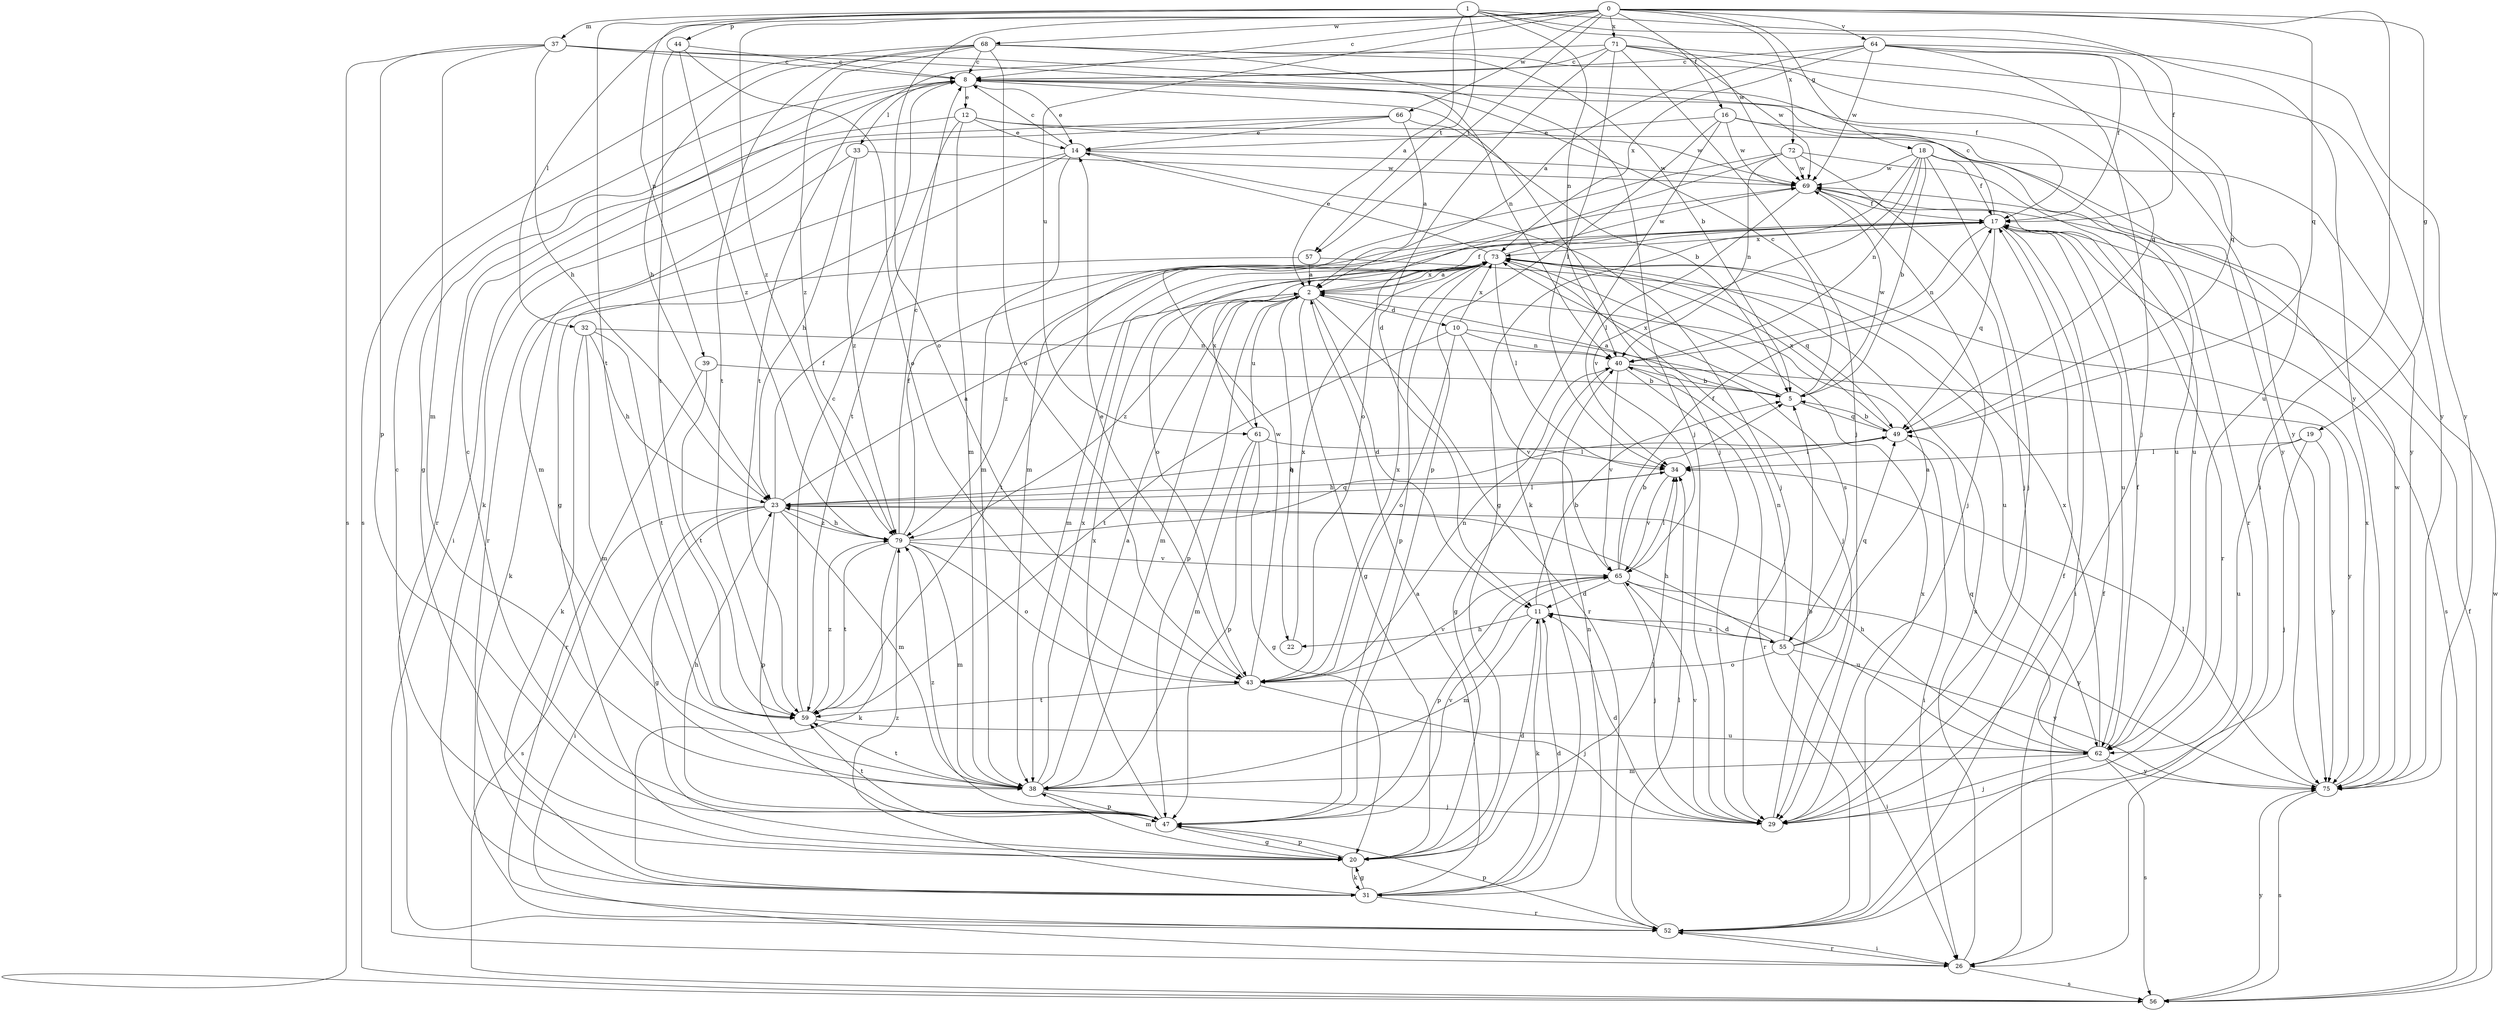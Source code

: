 strict digraph  {
0;
1;
2;
5;
8;
10;
11;
12;
14;
16;
17;
18;
19;
20;
22;
23;
26;
29;
31;
32;
33;
34;
37;
38;
39;
40;
43;
44;
47;
49;
52;
55;
56;
57;
59;
61;
62;
64;
65;
66;
68;
69;
71;
72;
73;
75;
79;
0 -> 8  [label=c];
0 -> 16  [label=f];
0 -> 18  [label=g];
0 -> 19  [label=g];
0 -> 26  [label=i];
0 -> 32  [label=l];
0 -> 43  [label=o];
0 -> 49  [label=q];
0 -> 57  [label=t];
0 -> 61  [label=u];
0 -> 64  [label=v];
0 -> 66  [label=w];
0 -> 68  [label=w];
0 -> 71  [label=x];
0 -> 72  [label=x];
0 -> 79  [label=z];
1 -> 2  [label=a];
1 -> 17  [label=f];
1 -> 37  [label=m];
1 -> 39  [label=n];
1 -> 40  [label=n];
1 -> 44  [label=p];
1 -> 57  [label=t];
1 -> 59  [label=t];
1 -> 69  [label=w];
1 -> 75  [label=y];
2 -> 10  [label=d];
2 -> 11  [label=d];
2 -> 17  [label=f];
2 -> 20  [label=g];
2 -> 22  [label=h];
2 -> 38  [label=m];
2 -> 47  [label=p];
2 -> 52  [label=r];
2 -> 61  [label=u];
2 -> 73  [label=x];
2 -> 79  [label=z];
5 -> 2  [label=a];
5 -> 8  [label=c];
5 -> 49  [label=q];
5 -> 69  [label=w];
5 -> 73  [label=x];
8 -> 12  [label=e];
8 -> 14  [label=e];
8 -> 20  [label=g];
8 -> 29  [label=j];
8 -> 33  [label=l];
8 -> 75  [label=y];
10 -> 40  [label=n];
10 -> 43  [label=o];
10 -> 55  [label=s];
10 -> 59  [label=t];
10 -> 65  [label=v];
10 -> 73  [label=x];
11 -> 5  [label=b];
11 -> 22  [label=h];
11 -> 31  [label=k];
11 -> 38  [label=m];
11 -> 55  [label=s];
12 -> 14  [label=e];
12 -> 38  [label=m];
12 -> 52  [label=r];
12 -> 59  [label=t];
12 -> 69  [label=w];
12 -> 75  [label=y];
14 -> 8  [label=c];
14 -> 20  [label=g];
14 -> 29  [label=j];
14 -> 38  [label=m];
14 -> 52  [label=r];
14 -> 69  [label=w];
16 -> 14  [label=e];
16 -> 31  [label=k];
16 -> 47  [label=p];
16 -> 52  [label=r];
16 -> 69  [label=w];
16 -> 75  [label=y];
17 -> 8  [label=c];
17 -> 26  [label=i];
17 -> 40  [label=n];
17 -> 43  [label=o];
17 -> 49  [label=q];
17 -> 56  [label=s];
17 -> 62  [label=u];
17 -> 73  [label=x];
18 -> 5  [label=b];
18 -> 17  [label=f];
18 -> 20  [label=g];
18 -> 29  [label=j];
18 -> 40  [label=n];
18 -> 62  [label=u];
18 -> 65  [label=v];
18 -> 69  [label=w];
19 -> 29  [label=j];
19 -> 34  [label=l];
19 -> 62  [label=u];
19 -> 75  [label=y];
20 -> 8  [label=c];
20 -> 11  [label=d];
20 -> 31  [label=k];
20 -> 34  [label=l];
20 -> 38  [label=m];
20 -> 47  [label=p];
22 -> 73  [label=x];
23 -> 2  [label=a];
23 -> 17  [label=f];
23 -> 20  [label=g];
23 -> 26  [label=i];
23 -> 34  [label=l];
23 -> 38  [label=m];
23 -> 47  [label=p];
23 -> 49  [label=q];
23 -> 56  [label=s];
23 -> 79  [label=z];
26 -> 17  [label=f];
26 -> 52  [label=r];
26 -> 56  [label=s];
26 -> 73  [label=x];
29 -> 5  [label=b];
29 -> 11  [label=d];
29 -> 65  [label=v];
31 -> 2  [label=a];
31 -> 11  [label=d];
31 -> 20  [label=g];
31 -> 40  [label=n];
31 -> 52  [label=r];
31 -> 79  [label=z];
32 -> 23  [label=h];
32 -> 31  [label=k];
32 -> 38  [label=m];
32 -> 40  [label=n];
32 -> 59  [label=t];
33 -> 23  [label=h];
33 -> 38  [label=m];
33 -> 69  [label=w];
33 -> 79  [label=z];
34 -> 23  [label=h];
34 -> 65  [label=v];
37 -> 8  [label=c];
37 -> 17  [label=f];
37 -> 23  [label=h];
37 -> 38  [label=m];
37 -> 40  [label=n];
37 -> 47  [label=p];
37 -> 56  [label=s];
38 -> 2  [label=a];
38 -> 29  [label=j];
38 -> 47  [label=p];
38 -> 59  [label=t];
38 -> 73  [label=x];
39 -> 5  [label=b];
39 -> 52  [label=r];
39 -> 59  [label=t];
40 -> 5  [label=b];
40 -> 20  [label=g];
40 -> 52  [label=r];
40 -> 65  [label=v];
40 -> 75  [label=y];
43 -> 14  [label=e];
43 -> 29  [label=j];
43 -> 40  [label=n];
43 -> 59  [label=t];
43 -> 65  [label=v];
43 -> 69  [label=w];
43 -> 73  [label=x];
44 -> 8  [label=c];
44 -> 43  [label=o];
44 -> 59  [label=t];
44 -> 79  [label=z];
47 -> 8  [label=c];
47 -> 20  [label=g];
47 -> 23  [label=h];
47 -> 59  [label=t];
47 -> 65  [label=v];
47 -> 73  [label=x];
47 -> 79  [label=z];
49 -> 5  [label=b];
49 -> 26  [label=i];
49 -> 34  [label=l];
49 -> 73  [label=x];
52 -> 17  [label=f];
52 -> 26  [label=i];
52 -> 34  [label=l];
52 -> 47  [label=p];
52 -> 73  [label=x];
55 -> 2  [label=a];
55 -> 11  [label=d];
55 -> 23  [label=h];
55 -> 26  [label=i];
55 -> 40  [label=n];
55 -> 43  [label=o];
55 -> 49  [label=q];
55 -> 75  [label=y];
56 -> 17  [label=f];
56 -> 69  [label=w];
56 -> 75  [label=y];
57 -> 2  [label=a];
57 -> 31  [label=k];
57 -> 62  [label=u];
59 -> 8  [label=c];
59 -> 62  [label=u];
59 -> 79  [label=z];
61 -> 20  [label=g];
61 -> 34  [label=l];
61 -> 38  [label=m];
61 -> 47  [label=p];
61 -> 73  [label=x];
62 -> 17  [label=f];
62 -> 23  [label=h];
62 -> 29  [label=j];
62 -> 38  [label=m];
62 -> 49  [label=q];
62 -> 56  [label=s];
62 -> 73  [label=x];
62 -> 75  [label=y];
64 -> 2  [label=a];
64 -> 8  [label=c];
64 -> 17  [label=f];
64 -> 29  [label=j];
64 -> 49  [label=q];
64 -> 69  [label=w];
64 -> 73  [label=x];
64 -> 75  [label=y];
65 -> 5  [label=b];
65 -> 11  [label=d];
65 -> 17  [label=f];
65 -> 29  [label=j];
65 -> 34  [label=l];
65 -> 47  [label=p];
65 -> 62  [label=u];
65 -> 75  [label=y];
66 -> 2  [label=a];
66 -> 5  [label=b];
66 -> 14  [label=e];
66 -> 26  [label=i];
66 -> 31  [label=k];
68 -> 5  [label=b];
68 -> 8  [label=c];
68 -> 23  [label=h];
68 -> 29  [label=j];
68 -> 43  [label=o];
68 -> 49  [label=q];
68 -> 56  [label=s];
68 -> 59  [label=t];
68 -> 79  [label=z];
69 -> 17  [label=f];
69 -> 29  [label=j];
69 -> 34  [label=l];
69 -> 52  [label=r];
71 -> 8  [label=c];
71 -> 11  [label=d];
71 -> 29  [label=j];
71 -> 34  [label=l];
71 -> 59  [label=t];
71 -> 62  [label=u];
71 -> 69  [label=w];
71 -> 75  [label=y];
72 -> 29  [label=j];
72 -> 38  [label=m];
72 -> 40  [label=n];
72 -> 43  [label=o];
72 -> 62  [label=u];
72 -> 69  [label=w];
73 -> 2  [label=a];
73 -> 14  [label=e];
73 -> 29  [label=j];
73 -> 34  [label=l];
73 -> 38  [label=m];
73 -> 47  [label=p];
73 -> 49  [label=q];
73 -> 59  [label=t];
73 -> 69  [label=w];
73 -> 79  [label=z];
75 -> 34  [label=l];
75 -> 56  [label=s];
75 -> 69  [label=w];
75 -> 73  [label=x];
79 -> 8  [label=c];
79 -> 17  [label=f];
79 -> 23  [label=h];
79 -> 31  [label=k];
79 -> 38  [label=m];
79 -> 43  [label=o];
79 -> 49  [label=q];
79 -> 59  [label=t];
79 -> 65  [label=v];
}
